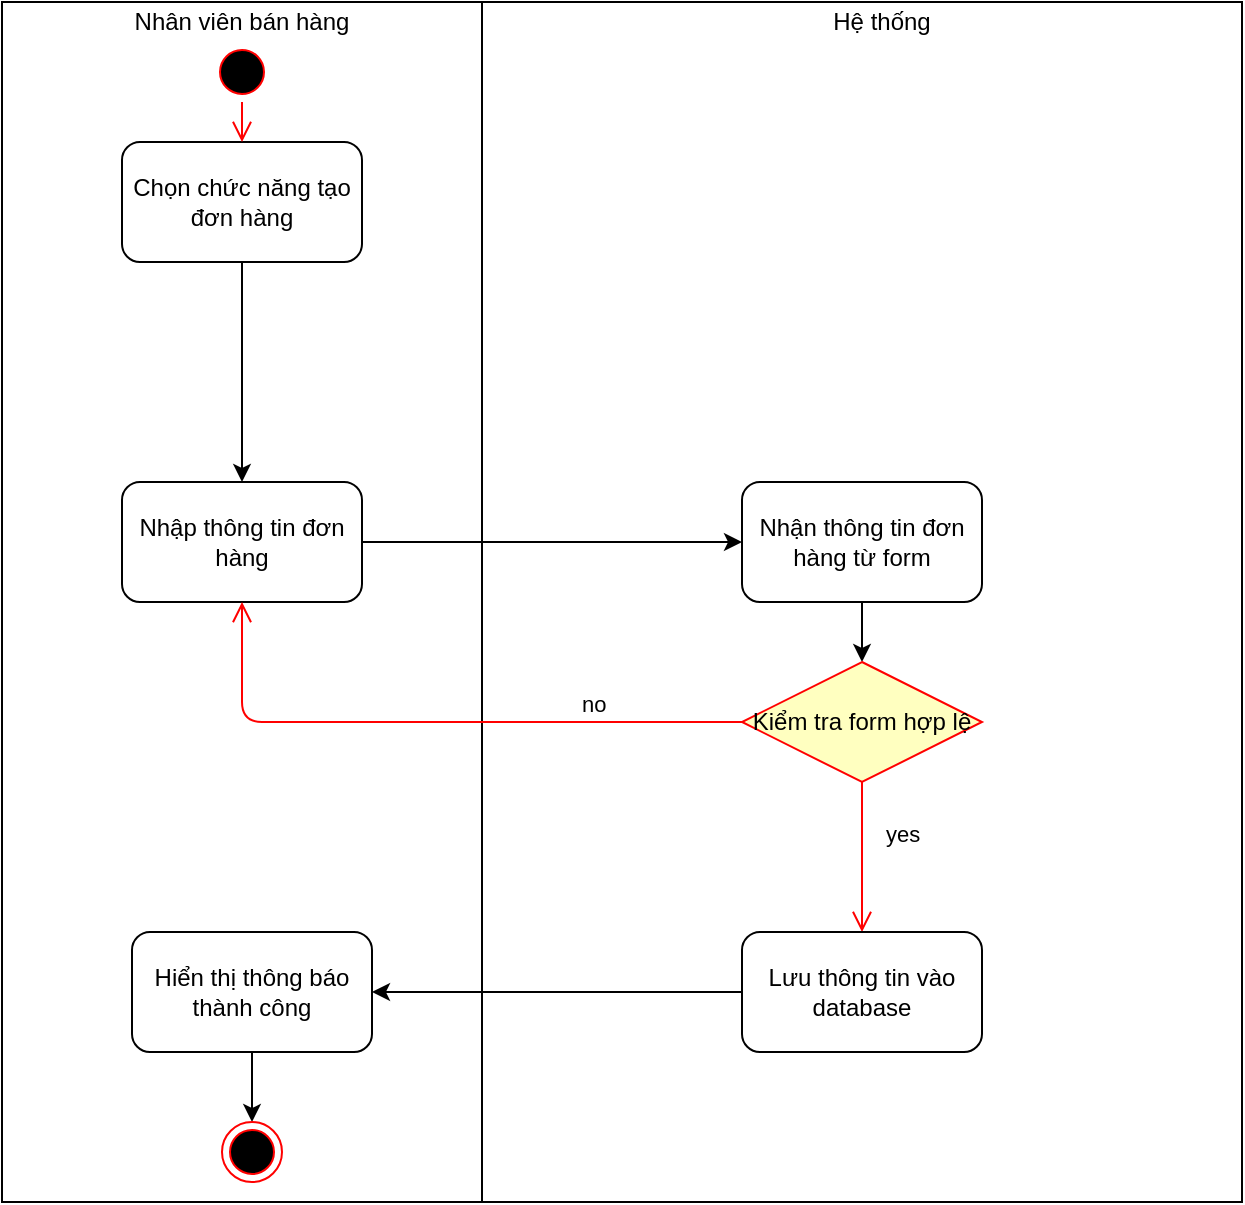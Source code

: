 <mxfile version="14.5.10" type="github">
  <diagram id="zahLamQOSaWF_hg4Pt7T" name="Page-1">
    <mxGraphModel dx="1038" dy="548" grid="1" gridSize="10" guides="1" tooltips="1" connect="1" arrows="1" fold="1" page="1" pageScale="1" pageWidth="827" pageHeight="1169" math="0" shadow="0">
      <root>
        <mxCell id="0" />
        <mxCell id="1" parent="0" />
        <mxCell id="2A4s5lig06LaAbQYEO96-16" value="" style="rounded=0;whiteSpace=wrap;html=1;" vertex="1" parent="1">
          <mxGeometry x="330" y="90" width="380" height="600" as="geometry" />
        </mxCell>
        <mxCell id="2A4s5lig06LaAbQYEO96-10" value="" style="rounded=0;whiteSpace=wrap;html=1;" vertex="1" parent="1">
          <mxGeometry x="90" y="90" width="240" height="600" as="geometry" />
        </mxCell>
        <mxCell id="2A4s5lig06LaAbQYEO96-20" value="" style="edgeStyle=orthogonalEdgeStyle;rounded=0;orthogonalLoop=1;jettySize=auto;html=1;" edge="1" parent="1" source="2A4s5lig06LaAbQYEO96-6" target="2A4s5lig06LaAbQYEO96-19">
          <mxGeometry relative="1" as="geometry" />
        </mxCell>
        <mxCell id="2A4s5lig06LaAbQYEO96-6" value="Chọn chức năng tạo đơn hàng" style="rounded=1;whiteSpace=wrap;html=1;" vertex="1" parent="1">
          <mxGeometry x="150" y="160" width="120" height="60" as="geometry" />
        </mxCell>
        <mxCell id="2A4s5lig06LaAbQYEO96-13" value="" style="ellipse;html=1;shape=startState;fillColor=#000000;strokeColor=#ff0000;" vertex="1" parent="1">
          <mxGeometry x="195" y="110" width="30" height="30" as="geometry" />
        </mxCell>
        <mxCell id="2A4s5lig06LaAbQYEO96-14" value="" style="edgeStyle=orthogonalEdgeStyle;html=1;verticalAlign=bottom;endArrow=open;endSize=8;strokeColor=#ff0000;" edge="1" source="2A4s5lig06LaAbQYEO96-13" parent="1">
          <mxGeometry relative="1" as="geometry">
            <mxPoint x="210" y="160" as="targetPoint" />
          </mxGeometry>
        </mxCell>
        <mxCell id="2A4s5lig06LaAbQYEO96-15" value="Nhân viên bán hàng" style="text;html=1;strokeColor=none;fillColor=none;align=center;verticalAlign=middle;whiteSpace=wrap;rounded=0;" vertex="1" parent="1">
          <mxGeometry x="155" y="90" width="110" height="20" as="geometry" />
        </mxCell>
        <mxCell id="2A4s5lig06LaAbQYEO96-17" value="Hệ thống" style="text;html=1;strokeColor=none;fillColor=none;align=center;verticalAlign=middle;whiteSpace=wrap;rounded=0;" vertex="1" parent="1">
          <mxGeometry x="490" y="90" width="80" height="20" as="geometry" />
        </mxCell>
        <mxCell id="2A4s5lig06LaAbQYEO96-23" value="" style="edgeStyle=orthogonalEdgeStyle;rounded=0;orthogonalLoop=1;jettySize=auto;html=1;" edge="1" parent="1" source="2A4s5lig06LaAbQYEO96-19" target="2A4s5lig06LaAbQYEO96-22">
          <mxGeometry relative="1" as="geometry" />
        </mxCell>
        <mxCell id="2A4s5lig06LaAbQYEO96-19" value="Nhập thông tin đơn hàng" style="whiteSpace=wrap;html=1;rounded=1;" vertex="1" parent="1">
          <mxGeometry x="150" y="330" width="120" height="60" as="geometry" />
        </mxCell>
        <mxCell id="2A4s5lig06LaAbQYEO96-27" value="" style="edgeStyle=orthogonalEdgeStyle;rounded=0;orthogonalLoop=1;jettySize=auto;html=1;" edge="1" parent="1" source="2A4s5lig06LaAbQYEO96-22" target="2A4s5lig06LaAbQYEO96-24">
          <mxGeometry relative="1" as="geometry" />
        </mxCell>
        <mxCell id="2A4s5lig06LaAbQYEO96-22" value="Nhận thông tin đơn hàng từ form" style="whiteSpace=wrap;html=1;rounded=1;" vertex="1" parent="1">
          <mxGeometry x="460" y="330" width="120" height="60" as="geometry" />
        </mxCell>
        <mxCell id="2A4s5lig06LaAbQYEO96-24" value="Kiểm tra form hợp lệ" style="rhombus;whiteSpace=wrap;html=1;fillColor=#ffffc0;strokeColor=#ff0000;" vertex="1" parent="1">
          <mxGeometry x="460" y="420" width="120" height="60" as="geometry" />
        </mxCell>
        <mxCell id="2A4s5lig06LaAbQYEO96-25" value="no" style="edgeStyle=orthogonalEdgeStyle;html=1;align=left;verticalAlign=bottom;endArrow=open;endSize=8;strokeColor=#ff0000;" edge="1" source="2A4s5lig06LaAbQYEO96-24" parent="1" target="2A4s5lig06LaAbQYEO96-19">
          <mxGeometry x="-0.471" relative="1" as="geometry">
            <mxPoint x="650" y="420" as="targetPoint" />
            <Array as="points" />
            <mxPoint as="offset" />
          </mxGeometry>
        </mxCell>
        <mxCell id="2A4s5lig06LaAbQYEO96-26" value="yes" style="edgeStyle=orthogonalEdgeStyle;html=1;align=left;verticalAlign=top;endArrow=open;endSize=8;strokeColor=#ff0000;" edge="1" source="2A4s5lig06LaAbQYEO96-24" parent="1" target="2A4s5lig06LaAbQYEO96-29">
          <mxGeometry x="-0.667" y="10" relative="1" as="geometry">
            <mxPoint x="510" y="500" as="targetPoint" />
            <mxPoint as="offset" />
          </mxGeometry>
        </mxCell>
        <mxCell id="2A4s5lig06LaAbQYEO96-31" value="" style="edgeStyle=orthogonalEdgeStyle;rounded=0;orthogonalLoop=1;jettySize=auto;html=1;" edge="1" parent="1" source="2A4s5lig06LaAbQYEO96-29" target="2A4s5lig06LaAbQYEO96-30">
          <mxGeometry relative="1" as="geometry" />
        </mxCell>
        <mxCell id="2A4s5lig06LaAbQYEO96-29" value="Lưu thông tin vào database" style="rounded=1;whiteSpace=wrap;html=1;" vertex="1" parent="1">
          <mxGeometry x="460" y="555" width="120" height="60" as="geometry" />
        </mxCell>
        <mxCell id="2A4s5lig06LaAbQYEO96-33" value="" style="edgeStyle=orthogonalEdgeStyle;rounded=0;orthogonalLoop=1;jettySize=auto;html=1;" edge="1" parent="1" source="2A4s5lig06LaAbQYEO96-30" target="2A4s5lig06LaAbQYEO96-32">
          <mxGeometry relative="1" as="geometry" />
        </mxCell>
        <mxCell id="2A4s5lig06LaAbQYEO96-30" value="Hiển thị thông báo thành công" style="whiteSpace=wrap;html=1;rounded=1;" vertex="1" parent="1">
          <mxGeometry x="155" y="555" width="120" height="60" as="geometry" />
        </mxCell>
        <mxCell id="2A4s5lig06LaAbQYEO96-32" value="" style="ellipse;html=1;shape=endState;fillColor=#000000;strokeColor=#ff0000;" vertex="1" parent="1">
          <mxGeometry x="200" y="650" width="30" height="30" as="geometry" />
        </mxCell>
      </root>
    </mxGraphModel>
  </diagram>
</mxfile>
